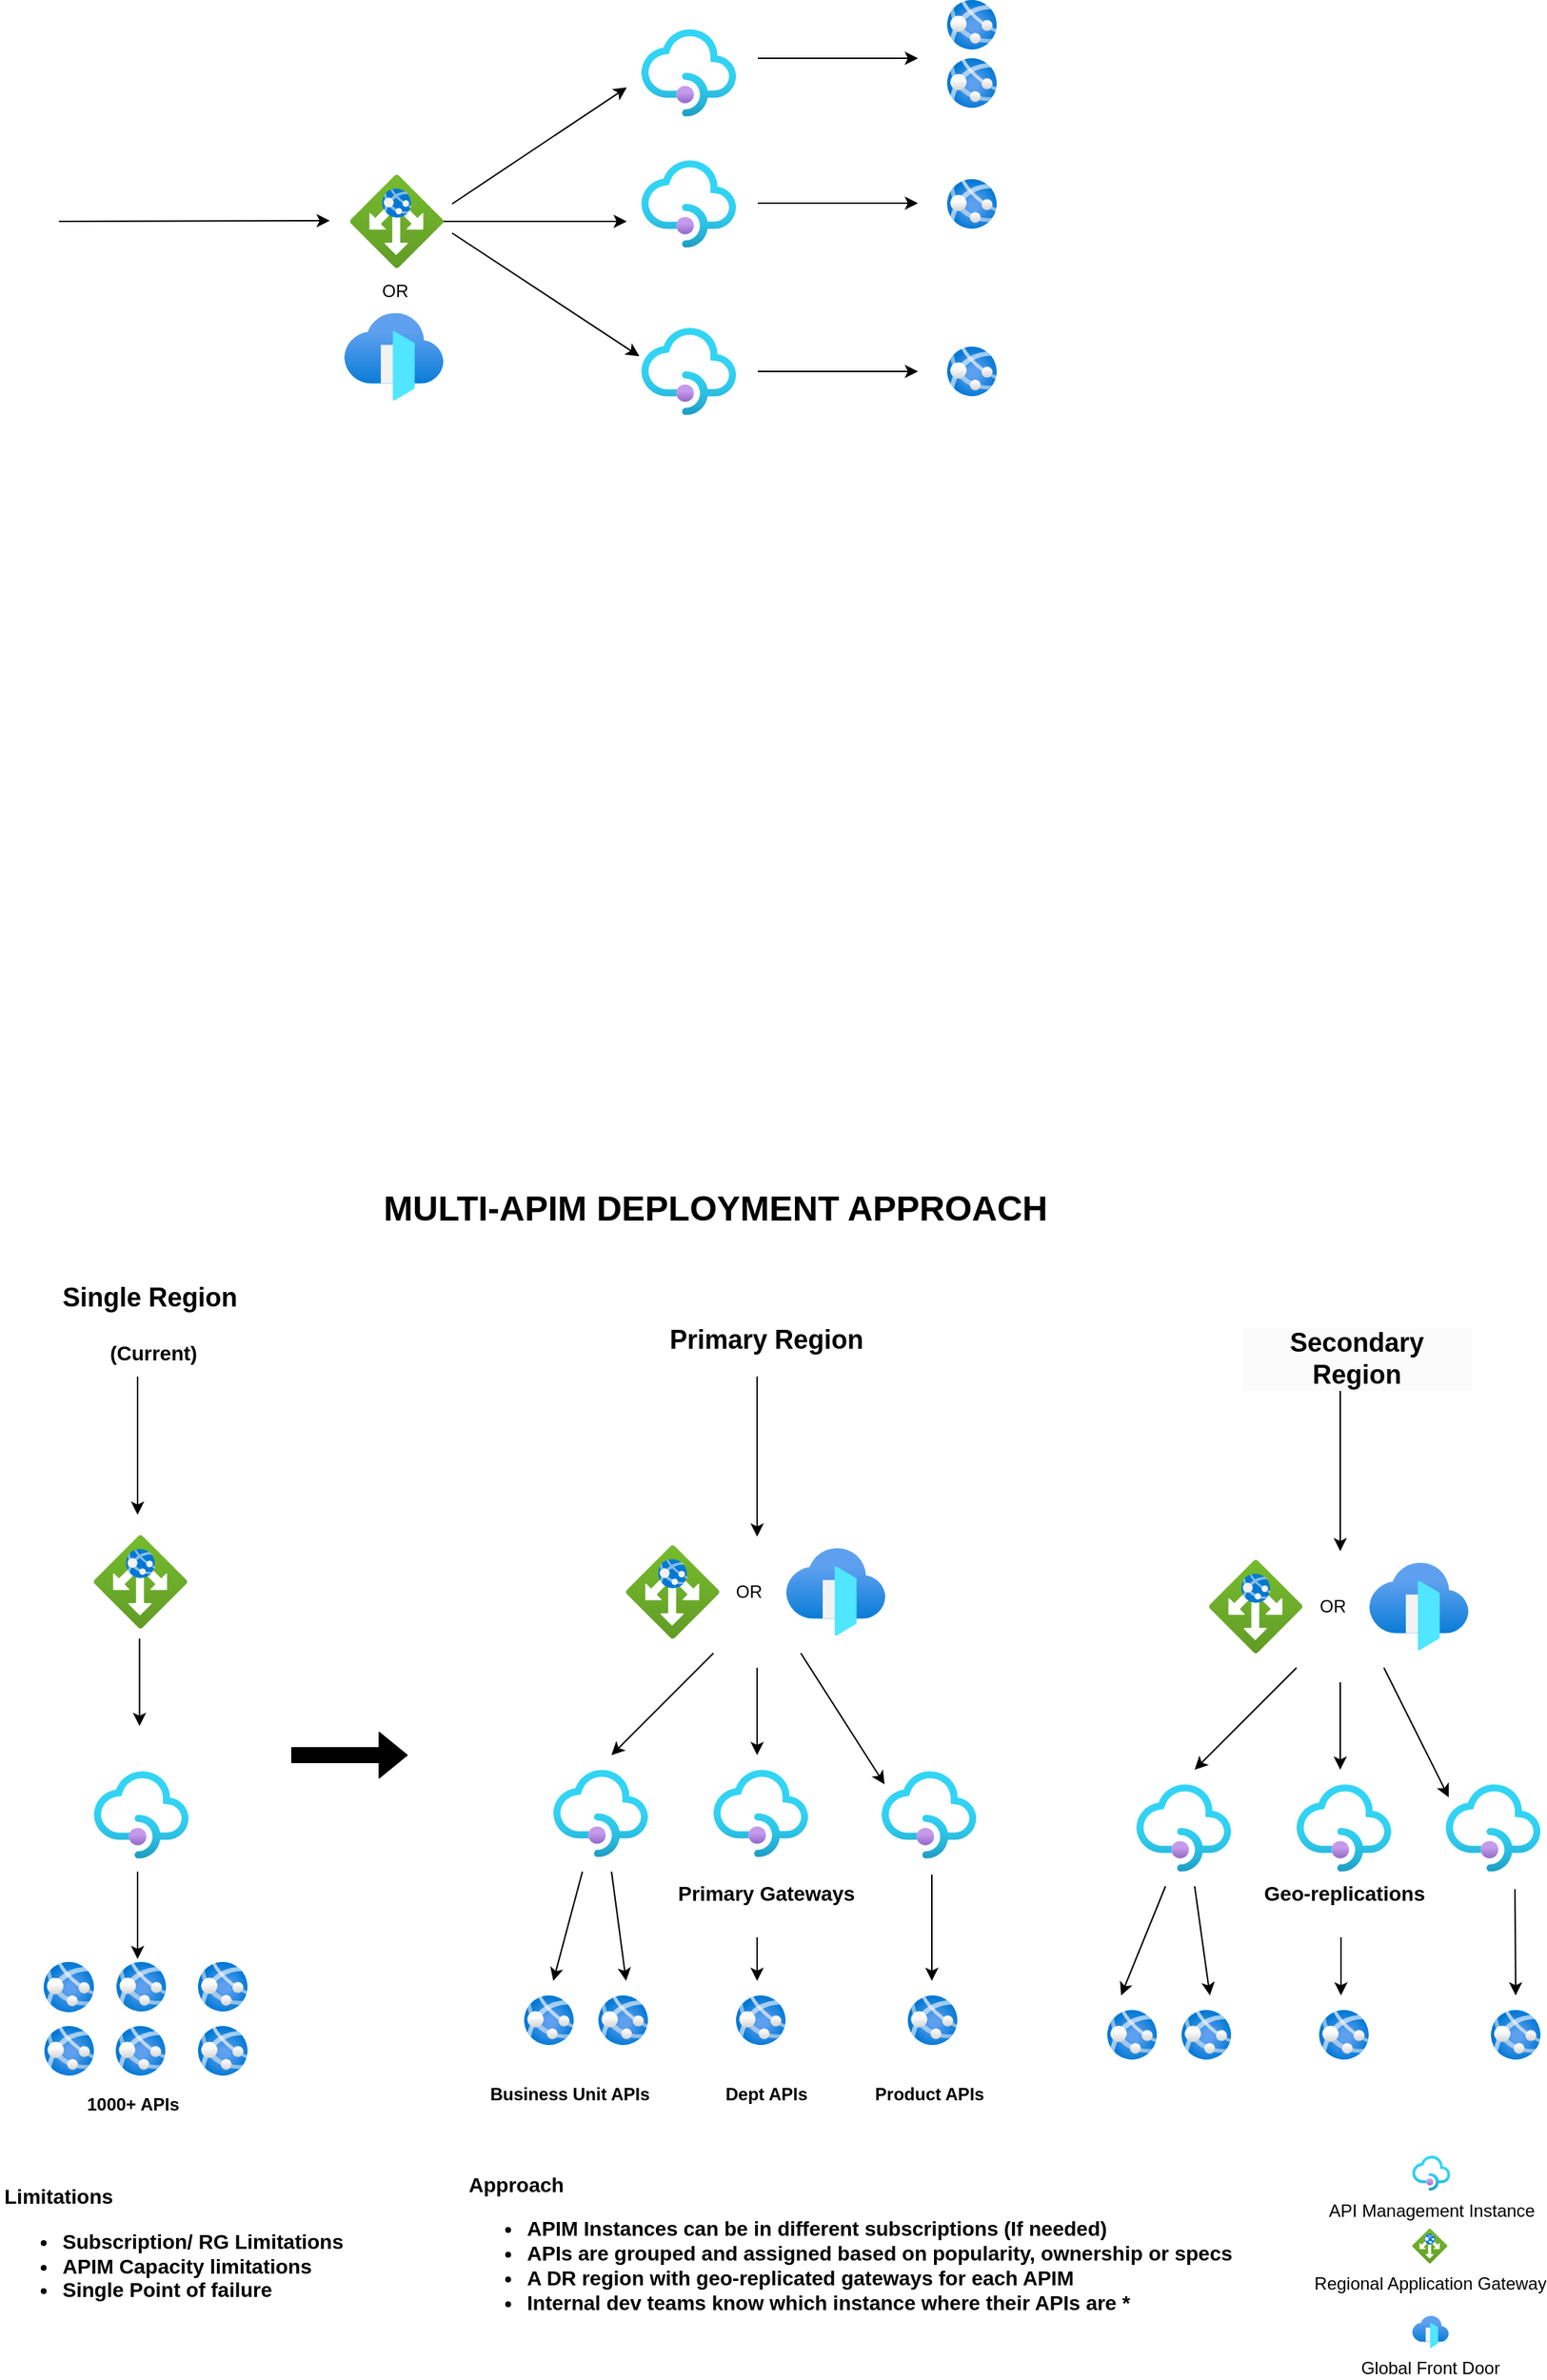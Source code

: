 <mxfile>
    <diagram id="sx23OyOSL30-2_I1Kx4o" name="Page-1">
        <mxGraphModel dx="1232" dy="713" grid="1" gridSize="10" guides="1" tooltips="1" connect="1" arrows="1" fold="1" page="1" pageScale="1" pageWidth="1100" pageHeight="850" math="0" shadow="0">
            <root>
                <mxCell id="0"/>
                <mxCell id="1" parent="0"/>
                <mxCell id="2" value="" style="aspect=fixed;html=1;points=[];align=center;image;fontSize=12;image=img/lib/azure2/integration/API_Management_Services.svg;" parent="1" vertex="1">
                    <mxGeometry x="450.5" y="60" width="65" height="60" as="geometry"/>
                </mxCell>
                <mxCell id="3" value="" style="aspect=fixed;html=1;points=[];align=center;image;fontSize=12;image=img/lib/azure2/integration/API_Management_Services.svg;" parent="1" vertex="1">
                    <mxGeometry x="450.5" y="150" width="65" height="60" as="geometry"/>
                </mxCell>
                <mxCell id="4" value="" style="aspect=fixed;html=1;points=[];align=center;image;fontSize=12;image=img/lib/azure2/integration/API_Management_Services.svg;" parent="1" vertex="1">
                    <mxGeometry x="450.5" y="265" width="65" height="60" as="geometry"/>
                </mxCell>
                <mxCell id="6" style="edgeStyle=none;html=1;" parent="1" source="5" edge="1">
                    <mxGeometry relative="1" as="geometry">
                        <mxPoint x="440.5" y="192" as="targetPoint"/>
                    </mxGeometry>
                </mxCell>
                <mxCell id="5" value="" style="aspect=fixed;html=1;points=[];align=center;image;fontSize=12;image=img/lib/azure2/networking/Application_Gateways.svg;" parent="1" vertex="1">
                    <mxGeometry x="250.5" y="160" width="64" height="64" as="geometry"/>
                </mxCell>
                <mxCell id="7" style="edgeStyle=none;html=1;entryX=-0.022;entryY=0.326;entryDx=0;entryDy=0;entryPerimeter=0;" parent="1" target="4" edge="1">
                    <mxGeometry relative="1" as="geometry">
                        <mxPoint x="416.5" y="220" as="targetPoint"/>
                        <mxPoint x="320.5" y="200" as="sourcePoint"/>
                    </mxGeometry>
                </mxCell>
                <mxCell id="8" style="edgeStyle=none;html=1;" parent="1" edge="1">
                    <mxGeometry relative="1" as="geometry">
                        <mxPoint x="440.5" y="100" as="targetPoint"/>
                        <mxPoint x="320.5" y="180" as="sourcePoint"/>
                    </mxGeometry>
                </mxCell>
                <mxCell id="9" style="edgeStyle=none;html=1;" parent="1" edge="1">
                    <mxGeometry relative="1" as="geometry">
                        <mxPoint x="236.5" y="191.5" as="targetPoint"/>
                        <mxPoint x="50.5" y="192" as="sourcePoint"/>
                    </mxGeometry>
                </mxCell>
                <mxCell id="10" value="" style="aspect=fixed;html=1;points=[];align=center;image;fontSize=12;image=img/lib/azure2/networking/Front_Doors.svg;" parent="1" vertex="1">
                    <mxGeometry x="246.5" y="255" width="68" height="60" as="geometry"/>
                </mxCell>
                <mxCell id="11" value="OR" style="text;html=1;align=center;verticalAlign=middle;resizable=0;points=[];autosize=1;strokeColor=none;fillColor=none;" parent="1" vertex="1">
                    <mxGeometry x="260.5" y="225" width="40" height="30" as="geometry"/>
                </mxCell>
                <mxCell id="12" value="" style="aspect=fixed;html=1;points=[];align=center;image;fontSize=12;image=img/lib/azure2/app_services/App_Services.svg;" parent="1" vertex="1">
                    <mxGeometry x="660.5" y="80" width="34" height="34" as="geometry"/>
                </mxCell>
                <mxCell id="13" value="" style="aspect=fixed;html=1;points=[];align=center;image;fontSize=12;image=img/lib/azure2/app_services/App_Services.svg;" parent="1" vertex="1">
                    <mxGeometry x="660.5" y="40" width="34" height="34" as="geometry"/>
                </mxCell>
                <mxCell id="14" value="" style="aspect=fixed;html=1;points=[];align=center;image;fontSize=12;image=img/lib/azure2/app_services/App_Services.svg;" parent="1" vertex="1">
                    <mxGeometry x="660.5" y="163" width="34" height="34" as="geometry"/>
                </mxCell>
                <mxCell id="15" value="" style="aspect=fixed;html=1;points=[];align=center;image;fontSize=12;image=img/lib/azure2/app_services/App_Services.svg;" parent="1" vertex="1">
                    <mxGeometry x="660.5" y="278" width="34" height="34" as="geometry"/>
                </mxCell>
                <mxCell id="16" style="edgeStyle=none;html=1;" parent="1" edge="1">
                    <mxGeometry relative="1" as="geometry">
                        <mxPoint x="640.5" y="80" as="targetPoint"/>
                        <mxPoint x="530.5" y="80" as="sourcePoint"/>
                    </mxGeometry>
                </mxCell>
                <mxCell id="17" style="edgeStyle=none;html=1;" parent="1" edge="1">
                    <mxGeometry relative="1" as="geometry">
                        <mxPoint x="640.5" y="179.5" as="targetPoint"/>
                        <mxPoint x="530.5" y="179.5" as="sourcePoint"/>
                    </mxGeometry>
                </mxCell>
                <mxCell id="18" style="edgeStyle=none;html=1;" parent="1" edge="1">
                    <mxGeometry relative="1" as="geometry">
                        <mxPoint x="640.5" y="295" as="targetPoint"/>
                        <mxPoint x="530.5" y="295" as="sourcePoint"/>
                    </mxGeometry>
                </mxCell>
                <mxCell id="19" value="" style="aspect=fixed;html=1;points=[];align=center;image;fontSize=12;image=img/lib/azure2/integration/API_Management_Services.svg;" parent="1" vertex="1">
                    <mxGeometry x="390" y="1255" width="65" height="60" as="geometry"/>
                </mxCell>
                <mxCell id="20" value="" style="aspect=fixed;html=1;points=[];align=center;image;fontSize=12;image=img/lib/azure2/integration/API_Management_Services.svg;" parent="1" vertex="1">
                    <mxGeometry x="500" y="1255" width="65" height="60" as="geometry"/>
                </mxCell>
                <mxCell id="21" value="" style="aspect=fixed;html=1;points=[];align=center;image;fontSize=12;image=img/lib/azure2/integration/API_Management_Services.svg;" parent="1" vertex="1">
                    <mxGeometry x="615.5" y="1256" width="65" height="60" as="geometry"/>
                </mxCell>
                <mxCell id="23" value="" style="aspect=fixed;html=1;points=[];align=center;image;fontSize=12;image=img/lib/azure2/networking/Application_Gateways.svg;" parent="1" vertex="1">
                    <mxGeometry x="440" y="1101" width="64" height="64" as="geometry"/>
                </mxCell>
                <mxCell id="25" style="edgeStyle=none;html=1;" parent="1" edge="1">
                    <mxGeometry relative="1" as="geometry">
                        <mxPoint x="430" y="1245" as="targetPoint"/>
                        <mxPoint x="500" y="1175" as="sourcePoint"/>
                    </mxGeometry>
                </mxCell>
                <mxCell id="26" style="edgeStyle=none;html=1;" parent="1" edge="1">
                    <mxGeometry relative="1" as="geometry">
                        <mxPoint x="530" y="1095" as="targetPoint"/>
                        <mxPoint x="530" y="985" as="sourcePoint"/>
                    </mxGeometry>
                </mxCell>
                <mxCell id="27" value="" style="aspect=fixed;html=1;points=[];align=center;image;fontSize=12;image=img/lib/azure2/networking/Front_Doors.svg;" parent="1" vertex="1">
                    <mxGeometry x="550" y="1103" width="68" height="60" as="geometry"/>
                </mxCell>
                <mxCell id="28" value="OR" style="text;html=1;align=center;verticalAlign=middle;resizable=0;points=[];autosize=1;strokeColor=none;fillColor=none;" parent="1" vertex="1">
                    <mxGeometry x="504" y="1118" width="40" height="30" as="geometry"/>
                </mxCell>
                <mxCell id="29" value="" style="aspect=fixed;html=1;points=[];align=center;image;fontSize=12;image=img/lib/azure2/app_services/App_Services.svg;" parent="1" vertex="1">
                    <mxGeometry x="421" y="1410" width="34" height="34" as="geometry"/>
                </mxCell>
                <mxCell id="30" value="" style="aspect=fixed;html=1;points=[];align=center;image;fontSize=12;image=img/lib/azure2/app_services/App_Services.svg;" parent="1" vertex="1">
                    <mxGeometry x="370" y="1410" width="34" height="34" as="geometry"/>
                </mxCell>
                <mxCell id="31" value="" style="aspect=fixed;html=1;points=[];align=center;image;fontSize=12;image=img/lib/azure2/app_services/App_Services.svg;" parent="1" vertex="1">
                    <mxGeometry x="515.5" y="1410" width="34" height="34" as="geometry"/>
                </mxCell>
                <mxCell id="32" value="" style="aspect=fixed;html=1;points=[];align=center;image;fontSize=12;image=img/lib/azure2/app_services/App_Services.svg;" parent="1" vertex="1">
                    <mxGeometry x="633.5" y="1410" width="34" height="34" as="geometry"/>
                </mxCell>
                <mxCell id="33" style="edgeStyle=none;html=1;" parent="1" edge="1">
                    <mxGeometry relative="1" as="geometry">
                        <mxPoint x="390" y="1400" as="targetPoint"/>
                        <mxPoint x="410" y="1325" as="sourcePoint"/>
                    </mxGeometry>
                </mxCell>
                <mxCell id="36" style="edgeStyle=none;html=1;" parent="1" edge="1">
                    <mxGeometry relative="1" as="geometry">
                        <mxPoint x="530" y="1245" as="targetPoint"/>
                        <mxPoint x="530" y="1185" as="sourcePoint"/>
                    </mxGeometry>
                </mxCell>
                <mxCell id="38" style="edgeStyle=none;html=1;entryX=0.031;entryY=0.15;entryDx=0;entryDy=0;entryPerimeter=0;" parent="1" target="21" edge="1">
                    <mxGeometry relative="1" as="geometry">
                        <mxPoint x="640" y="1245" as="targetPoint"/>
                        <mxPoint x="560" y="1175" as="sourcePoint"/>
                    </mxGeometry>
                </mxCell>
                <mxCell id="39" style="edgeStyle=none;html=1;" parent="1" edge="1">
                    <mxGeometry relative="1" as="geometry">
                        <mxPoint x="440" y="1400" as="targetPoint"/>
                        <mxPoint x="430" y="1325" as="sourcePoint"/>
                    </mxGeometry>
                </mxCell>
                <mxCell id="41" style="edgeStyle=none;html=1;" parent="1" edge="1">
                    <mxGeometry relative="1" as="geometry">
                        <mxPoint x="530" y="1400" as="targetPoint"/>
                        <mxPoint x="530" y="1370" as="sourcePoint"/>
                    </mxGeometry>
                </mxCell>
                <mxCell id="42" style="edgeStyle=none;html=1;" parent="1" edge="1">
                    <mxGeometry relative="1" as="geometry">
                        <mxPoint x="650" y="1400" as="targetPoint"/>
                        <mxPoint x="650" y="1327" as="sourcePoint"/>
                    </mxGeometry>
                </mxCell>
                <mxCell id="43" value="" style="aspect=fixed;html=1;points=[];align=center;image;fontSize=12;image=img/lib/azure2/integration/API_Management_Services.svg;" parent="1" vertex="1">
                    <mxGeometry x="790.5" y="1265" width="65" height="60" as="geometry"/>
                </mxCell>
                <mxCell id="44" value="" style="aspect=fixed;html=1;points=[];align=center;image;fontSize=12;image=img/lib/azure2/integration/API_Management_Services.svg;" parent="1" vertex="1">
                    <mxGeometry x="900.5" y="1265" width="65" height="60" as="geometry"/>
                </mxCell>
                <mxCell id="45" value="" style="aspect=fixed;html=1;points=[];align=center;image;fontSize=12;image=img/lib/azure2/integration/API_Management_Services.svg;" parent="1" vertex="1">
                    <mxGeometry x="1003" y="1265" width="65" height="60" as="geometry"/>
                </mxCell>
                <mxCell id="46" value="" style="aspect=fixed;html=1;points=[];align=center;image;fontSize=12;image=img/lib/azure2/networking/Application_Gateways.svg;" parent="1" vertex="1">
                    <mxGeometry x="840.5" y="1111" width="64" height="64" as="geometry"/>
                </mxCell>
                <mxCell id="47" style="edgeStyle=none;html=1;" parent="1" edge="1">
                    <mxGeometry relative="1" as="geometry">
                        <mxPoint x="830.5" y="1255" as="targetPoint"/>
                        <mxPoint x="900.5" y="1185" as="sourcePoint"/>
                    </mxGeometry>
                </mxCell>
                <mxCell id="48" style="edgeStyle=none;html=1;" parent="1" edge="1">
                    <mxGeometry relative="1" as="geometry">
                        <mxPoint x="930.5" y="1105" as="targetPoint"/>
                        <mxPoint x="930.5" y="995" as="sourcePoint"/>
                    </mxGeometry>
                </mxCell>
                <mxCell id="49" value="" style="aspect=fixed;html=1;points=[];align=center;image;fontSize=12;image=img/lib/azure2/networking/Front_Doors.svg;" parent="1" vertex="1">
                    <mxGeometry x="950.5" y="1113" width="68" height="60" as="geometry"/>
                </mxCell>
                <mxCell id="50" value="OR" style="text;html=1;align=center;verticalAlign=middle;resizable=0;points=[];autosize=1;strokeColor=none;fillColor=none;" parent="1" vertex="1">
                    <mxGeometry x="904.5" y="1128" width="40" height="30" as="geometry"/>
                </mxCell>
                <mxCell id="51" value="" style="aspect=fixed;html=1;points=[];align=center;image;fontSize=12;image=img/lib/azure2/app_services/App_Services.svg;" parent="1" vertex="1">
                    <mxGeometry x="821.5" y="1420" width="34" height="34" as="geometry"/>
                </mxCell>
                <mxCell id="52" value="" style="aspect=fixed;html=1;points=[];align=center;image;fontSize=12;image=img/lib/azure2/app_services/App_Services.svg;" parent="1" vertex="1">
                    <mxGeometry x="770.5" y="1420" width="34" height="34" as="geometry"/>
                </mxCell>
                <mxCell id="53" value="" style="aspect=fixed;html=1;points=[];align=center;image;fontSize=12;image=img/lib/azure2/app_services/App_Services.svg;" parent="1" vertex="1">
                    <mxGeometry x="916" y="1420" width="34" height="34" as="geometry"/>
                </mxCell>
                <mxCell id="54" value="" style="aspect=fixed;html=1;points=[];align=center;image;fontSize=12;image=img/lib/azure2/app_services/App_Services.svg;" parent="1" vertex="1">
                    <mxGeometry x="1034" y="1420" width="34" height="34" as="geometry"/>
                </mxCell>
                <mxCell id="55" style="edgeStyle=none;html=1;" parent="1" edge="1">
                    <mxGeometry relative="1" as="geometry">
                        <mxPoint x="780" y="1410" as="targetPoint"/>
                        <mxPoint x="810.5" y="1335" as="sourcePoint"/>
                    </mxGeometry>
                </mxCell>
                <mxCell id="56" style="edgeStyle=none;html=1;" parent="1" edge="1">
                    <mxGeometry relative="1" as="geometry">
                        <mxPoint x="930.5" y="1255" as="targetPoint"/>
                        <mxPoint x="930.5" y="1195" as="sourcePoint"/>
                    </mxGeometry>
                </mxCell>
                <mxCell id="57" style="edgeStyle=none;html=1;entryX=0.031;entryY=0.15;entryDx=0;entryDy=0;entryPerimeter=0;" parent="1" target="45" edge="1">
                    <mxGeometry relative="1" as="geometry">
                        <mxPoint x="1040.5" y="1255" as="targetPoint"/>
                        <mxPoint x="960.5" y="1185" as="sourcePoint"/>
                    </mxGeometry>
                </mxCell>
                <mxCell id="58" style="edgeStyle=none;html=1;" parent="1" edge="1">
                    <mxGeometry relative="1" as="geometry">
                        <mxPoint x="841" y="1410" as="targetPoint"/>
                        <mxPoint x="830.5" y="1335" as="sourcePoint"/>
                    </mxGeometry>
                </mxCell>
                <mxCell id="59" style="edgeStyle=none;html=1;" parent="1" edge="1">
                    <mxGeometry relative="1" as="geometry">
                        <mxPoint x="931" y="1410" as="targetPoint"/>
                        <mxPoint x="931" y="1370" as="sourcePoint"/>
                    </mxGeometry>
                </mxCell>
                <mxCell id="60" style="edgeStyle=none;html=1;" parent="1" edge="1">
                    <mxGeometry relative="1" as="geometry">
                        <mxPoint x="1051" y="1410" as="targetPoint"/>
                        <mxPoint x="1050.5" y="1337" as="sourcePoint"/>
                    </mxGeometry>
                </mxCell>
                <mxCell id="61" value="&lt;h2&gt;Primary Region&lt;/h2&gt;" style="text;html=1;align=center;verticalAlign=middle;resizable=0;points=[];autosize=1;strokeColor=none;fillColor=none;" parent="1" vertex="1">
                    <mxGeometry x="455.5" y="930" width="160" height="60" as="geometry"/>
                </mxCell>
                <mxCell id="62" value="&lt;h2 style=&quot;border-color: var(--border-color); color: rgb(0, 0, 0); font-family: Helvetica; font-style: normal; font-variant-ligatures: normal; font-variant-caps: normal; letter-spacing: normal; orphans: 2; text-align: center; text-indent: 0px; text-transform: none; widows: 2; word-spacing: 0px; -webkit-text-stroke-width: 0px; background-color: rgb(251, 251, 251); text-decoration-thickness: initial; text-decoration-style: initial; text-decoration-color: initial;&quot;&gt;Secondary Region&lt;/h2&gt;" style="text;whiteSpace=wrap;html=1;" parent="1" vertex="1">
                    <mxGeometry x="860.5" y="930" width="160" height="70" as="geometry"/>
                </mxCell>
                <mxCell id="64" value="" style="aspect=fixed;html=1;points=[];align=center;image;fontSize=12;image=img/lib/azure2/integration/API_Management_Services.svg;" parent="1" vertex="1">
                    <mxGeometry x="74.5" y="1256" width="65" height="60" as="geometry"/>
                </mxCell>
                <mxCell id="66" value="" style="aspect=fixed;html=1;points=[];align=center;image;fontSize=12;image=img/lib/azure2/networking/Application_Gateways.svg;" parent="1" vertex="1">
                    <mxGeometry x="74.5" y="1094" width="64" height="64" as="geometry"/>
                </mxCell>
                <mxCell id="68" style="edgeStyle=none;html=1;" parent="1" edge="1">
                    <mxGeometry relative="1" as="geometry">
                        <mxPoint x="104.5" y="1080" as="targetPoint"/>
                        <mxPoint x="104.5" y="985" as="sourcePoint"/>
                    </mxGeometry>
                </mxCell>
                <mxCell id="73" value="" style="aspect=fixed;html=1;points=[];align=center;image;fontSize=12;image=img/lib/azure2/app_services/App_Services.svg;" parent="1" vertex="1">
                    <mxGeometry x="90" y="1387" width="34" height="34" as="geometry"/>
                </mxCell>
                <mxCell id="76" style="edgeStyle=none;html=1;" parent="1" edge="1">
                    <mxGeometry relative="1" as="geometry">
                        <mxPoint x="105.83" y="1225" as="targetPoint"/>
                        <mxPoint x="105.83" y="1165" as="sourcePoint"/>
                    </mxGeometry>
                </mxCell>
                <mxCell id="79" style="edgeStyle=none;html=1;" parent="1" edge="1">
                    <mxGeometry relative="1" as="geometry">
                        <mxPoint x="104.5" y="1385" as="targetPoint"/>
                        <mxPoint x="104.5" y="1325" as="sourcePoint"/>
                    </mxGeometry>
                </mxCell>
                <mxCell id="81" value="&lt;h2&gt;Single Region&amp;nbsp;&lt;/h2&gt;&lt;h2&gt;&lt;font style=&quot;font-size: 14px;&quot;&gt;(Current)&lt;/font&gt;&lt;/h2&gt;" style="text;html=1;align=center;verticalAlign=middle;resizable=0;points=[];autosize=1;strokeColor=none;fillColor=none;" parent="1" vertex="1">
                    <mxGeometry x="40" y="900" width="150" height="100" as="geometry"/>
                </mxCell>
                <mxCell id="82" value="" style="aspect=fixed;html=1;points=[];align=center;image;fontSize=12;image=img/lib/azure2/app_services/App_Services.svg;" parent="1" vertex="1">
                    <mxGeometry x="40" y="1387" width="34.5" height="34.5" as="geometry"/>
                </mxCell>
                <mxCell id="83" value="" style="aspect=fixed;html=1;points=[];align=center;image;fontSize=12;image=img/lib/azure2/app_services/App_Services.svg;" parent="1" vertex="1">
                    <mxGeometry x="40.5" y="1431" width="34" height="34" as="geometry"/>
                </mxCell>
                <mxCell id="84" value="" style="aspect=fixed;html=1;points=[];align=center;image;fontSize=12;image=img/lib/azure2/app_services/App_Services.svg;" parent="1" vertex="1">
                    <mxGeometry x="89.5" y="1431" width="34" height="34" as="geometry"/>
                </mxCell>
                <mxCell id="85" value="" style="aspect=fixed;html=1;points=[];align=center;image;fontSize=12;image=img/lib/azure2/app_services/App_Services.svg;" parent="1" vertex="1">
                    <mxGeometry x="146" y="1387" width="34" height="34" as="geometry"/>
                </mxCell>
                <mxCell id="86" value="" style="aspect=fixed;html=1;points=[];align=center;image;fontSize=12;image=img/lib/azure2/app_services/App_Services.svg;" parent="1" vertex="1">
                    <mxGeometry x="146" y="1431" width="34" height="34" as="geometry"/>
                </mxCell>
                <mxCell id="87" value="&lt;b&gt;1000+ APIs&lt;/b&gt;" style="text;html=1;align=center;verticalAlign=middle;resizable=0;points=[];autosize=1;strokeColor=none;fillColor=none;" parent="1" vertex="1">
                    <mxGeometry x="56" y="1470" width="90" height="30" as="geometry"/>
                </mxCell>
                <mxCell id="88" style="edgeStyle=none;html=1;shape=flexArrow;fillColor=#000000;" parent="1" edge="1">
                    <mxGeometry relative="1" as="geometry">
                        <mxPoint x="290" y="1245" as="targetPoint"/>
                        <mxPoint x="210.0" y="1245" as="sourcePoint"/>
                    </mxGeometry>
                </mxCell>
                <mxCell id="89" value="Regional Application Gateway&lt;br&gt;" style="aspect=fixed;html=1;points=[];align=center;image;fontSize=12;image=img/lib/azure2/networking/Application_Gateways.svg;" parent="1" vertex="1">
                    <mxGeometry x="980" y="1570" width="24" height="24" as="geometry"/>
                </mxCell>
                <mxCell id="90" value="Global Front Door&lt;br&gt;" style="aspect=fixed;html=1;points=[];align=center;image;fontSize=12;image=img/lib/azure2/networking/Front_Doors.svg;" parent="1" vertex="1">
                    <mxGeometry x="980" y="1630" width="24.94" height="22" as="geometry"/>
                </mxCell>
                <mxCell id="91" value="API Management Instance" style="aspect=fixed;html=1;points=[];align=center;image;fontSize=12;image=img/lib/azure2/integration/API_Management_Services.svg;" parent="1" vertex="1">
                    <mxGeometry x="980" y="1520" width="26" height="24" as="geometry"/>
                </mxCell>
                <mxCell id="92" value="&lt;div&gt;&lt;b&gt;Limitations&lt;/b&gt;&lt;/div&gt;&lt;ul&gt;&lt;li&gt;&lt;b&gt;Subscription/ RG Limitations&lt;br&gt;&lt;/b&gt;&lt;/li&gt;&lt;li&gt;&lt;b&gt;APIM Capacity limitations&lt;/b&gt;&lt;/li&gt;&lt;li&gt;&lt;b&gt;Single Point of failure&lt;/b&gt;&lt;/li&gt;&lt;/ul&gt;" style="text;html=1;align=left;verticalAlign=middle;resizable=0;points=[];autosize=1;strokeColor=none;fillColor=none;fontSize=14;" parent="1" vertex="1">
                    <mxGeometry x="10.5" y="1522" width="260" height="130" as="geometry"/>
                </mxCell>
                <mxCell id="93" value="&lt;div&gt;&lt;b&gt;Approach&lt;/b&gt;&lt;/div&gt;&lt;ul&gt;&lt;li&gt;&lt;b&gt;APIM Instances can be in different subscriptions (If needed)&lt;/b&gt;&lt;/li&gt;&lt;li&gt;&lt;b&gt;APIs are grouped and assigned based on popularity, ownership or specs&lt;/b&gt;&lt;/li&gt;&lt;li&gt;&lt;b&gt;A DR region with geo-replicated gateways for each APIM&lt;/b&gt;&lt;/li&gt;&lt;li&gt;&lt;b&gt;Internal dev teams know which instance where their APIs are *&lt;/b&gt;&lt;/li&gt;&lt;/ul&gt;" style="text;html=1;align=left;verticalAlign=middle;resizable=0;points=[];autosize=1;strokeColor=none;fillColor=none;fontSize=14;" parent="1" vertex="1">
                    <mxGeometry x="330" y="1512" width="550" height="150" as="geometry"/>
                </mxCell>
                <mxCell id="94" value="&lt;b&gt;Geo-replications&lt;/b&gt;" style="text;html=1;align=center;verticalAlign=middle;resizable=0;points=[];autosize=1;strokeColor=none;fillColor=none;fontSize=14;" parent="1" vertex="1">
                    <mxGeometry x="868" y="1325" width="130" height="30" as="geometry"/>
                </mxCell>
                <mxCell id="95" value="&lt;b&gt;&lt;font style=&quot;font-size: 24px;&quot;&gt;MULTI-APIM DEPLOYMENT APPROACH&lt;/font&gt;&lt;/b&gt;" style="text;html=1;align=center;verticalAlign=middle;resizable=0;points=[];autosize=1;strokeColor=none;fillColor=none;fontSize=14;" parent="1" vertex="1">
                    <mxGeometry x="260.5" y="850" width="480" height="40" as="geometry"/>
                </mxCell>
                <mxCell id="96" value="&lt;span style=&quot;font-size: 12px;&quot;&gt;&lt;b&gt;Business Unit APIs&lt;/b&gt;&lt;/span&gt;" style="text;html=1;align=center;verticalAlign=middle;resizable=0;points=[];autosize=1;strokeColor=none;fillColor=none;fontSize=24;" parent="1" vertex="1">
                    <mxGeometry x="335.5" y="1454" width="130" height="40" as="geometry"/>
                </mxCell>
                <mxCell id="97" value="&lt;b&gt;Primary Gateways&lt;/b&gt;" style="text;html=1;align=center;verticalAlign=middle;resizable=0;points=[];autosize=1;strokeColor=none;fillColor=none;fontSize=14;" parent="1" vertex="1">
                    <mxGeometry x="465.5" y="1325" width="140" height="30" as="geometry"/>
                </mxCell>
                <mxCell id="98" value="&lt;span style=&quot;font-size: 12px;&quot;&gt;&lt;b&gt;Dept APIs&lt;/b&gt;&lt;/span&gt;" style="text;html=1;align=center;verticalAlign=middle;resizable=0;points=[];autosize=1;strokeColor=none;fillColor=none;fontSize=24;" vertex="1" parent="1">
                    <mxGeometry x="495.5" y="1454" width="80" height="40" as="geometry"/>
                </mxCell>
                <mxCell id="99" value="&lt;span style=&quot;font-size: 12px;&quot;&gt;&lt;b&gt;Product APIs&lt;/b&gt;&lt;/span&gt;" style="text;html=1;align=center;verticalAlign=middle;resizable=0;points=[];autosize=1;strokeColor=none;fillColor=none;fontSize=24;" vertex="1" parent="1">
                    <mxGeometry x="598" y="1454" width="100" height="40" as="geometry"/>
                </mxCell>
            </root>
        </mxGraphModel>
    </diagram>
</mxfile>